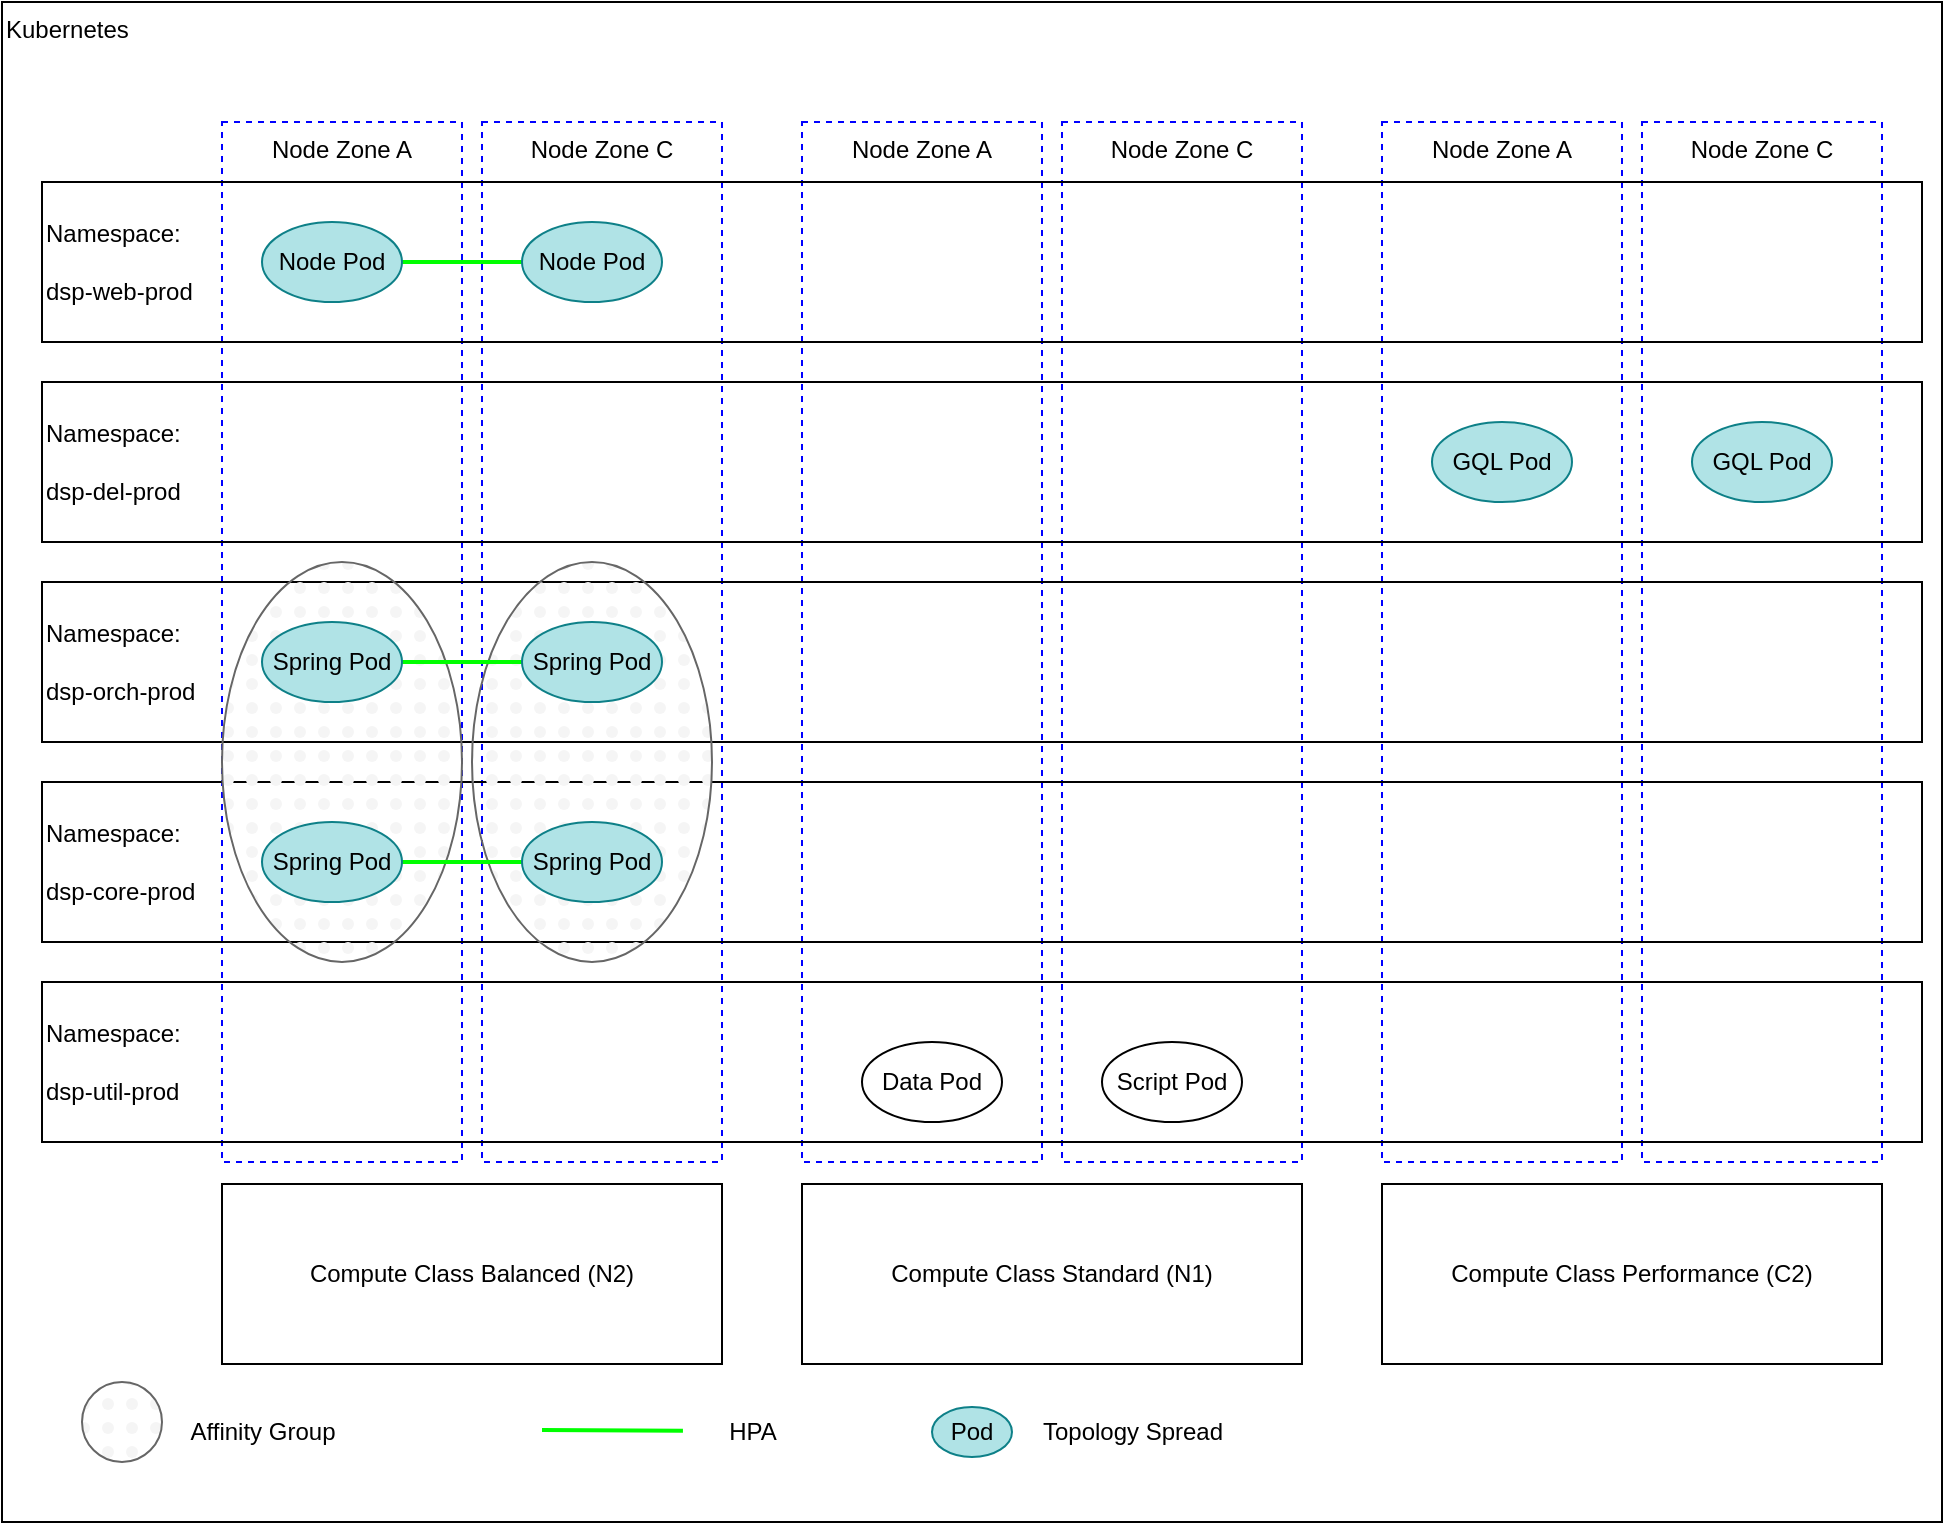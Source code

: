 <mxfile version="27.0.4" pages="2">
  <diagram name="general" id="eKHQWl-Uu4aiE2fwnmNP">
    <mxGraphModel dx="2276" dy="777" grid="1" gridSize="10" guides="1" tooltips="1" connect="1" arrows="1" fold="1" page="1" pageScale="1" pageWidth="850" pageHeight="1100" math="0" shadow="0">
      <root>
        <mxCell id="0" />
        <mxCell id="1" parent="0" />
        <mxCell id="e1VkLTGekNbkwNWICjM8-1" value="Kubernetes" style="rounded=0;whiteSpace=wrap;html=1;fillColor=none;align=left;verticalAlign=top;" vertex="1" parent="1">
          <mxGeometry x="-40" y="110" width="970" height="760" as="geometry" />
        </mxCell>
        <mxCell id="e1VkLTGekNbkwNWICjM8-2" value="Compute Class Balanced (N2)" style="rounded=0;whiteSpace=wrap;html=1;" vertex="1" parent="1">
          <mxGeometry x="70" y="701" width="250" height="90" as="geometry" />
        </mxCell>
        <mxCell id="e1VkLTGekNbkwNWICjM8-3" value="Compute Class Standard (N1)" style="rounded=0;whiteSpace=wrap;html=1;" vertex="1" parent="1">
          <mxGeometry x="360" y="701" width="250" height="90" as="geometry" />
        </mxCell>
        <mxCell id="e1VkLTGekNbkwNWICjM8-4" value="Compute Class Performance (C2)" style="rounded=0;whiteSpace=wrap;html=1;" vertex="1" parent="1">
          <mxGeometry x="650" y="701" width="250" height="90" as="geometry" />
        </mxCell>
        <mxCell id="e1VkLTGekNbkwNWICjM8-6" value="Node Zone A" style="rounded=0;whiteSpace=wrap;html=1;dashed=1;strokeColor=#0000FF;verticalAlign=top;" vertex="1" parent="1">
          <mxGeometry x="70" y="170" width="120" height="520" as="geometry" />
        </mxCell>
        <mxCell id="e1VkLTGekNbkwNWICjM8-7" value="Node Zone C" style="rounded=0;whiteSpace=wrap;html=1;dashed=1;strokeColor=#0000FF;verticalAlign=top;" vertex="1" parent="1">
          <mxGeometry x="200" y="170" width="120" height="520" as="geometry" />
        </mxCell>
        <mxCell id="e1VkLTGekNbkwNWICjM8-8" value="Node Zone A" style="rounded=0;whiteSpace=wrap;html=1;dashed=1;strokeColor=#0000FF;verticalAlign=top;" vertex="1" parent="1">
          <mxGeometry x="360" y="170" width="120" height="520" as="geometry" />
        </mxCell>
        <mxCell id="e1VkLTGekNbkwNWICjM8-9" value="Node Zone C" style="rounded=0;whiteSpace=wrap;html=1;dashed=1;strokeColor=#0000FF;verticalAlign=top;" vertex="1" parent="1">
          <mxGeometry x="490" y="170" width="120" height="520" as="geometry" />
        </mxCell>
        <mxCell id="e1VkLTGekNbkwNWICjM8-10" value="Node Zone A" style="rounded=0;whiteSpace=wrap;html=1;dashed=1;strokeColor=#0000FF;verticalAlign=top;" vertex="1" parent="1">
          <mxGeometry x="650" y="170" width="120" height="520" as="geometry" />
        </mxCell>
        <mxCell id="e1VkLTGekNbkwNWICjM8-11" value="Node Zone C" style="rounded=0;whiteSpace=wrap;html=1;dashed=1;strokeColor=#0000FF;verticalAlign=top;" vertex="1" parent="1">
          <mxGeometry x="780" y="170" width="120" height="520" as="geometry" />
        </mxCell>
        <mxCell id="e1VkLTGekNbkwNWICjM8-12" value="Namespace:&lt;div&gt;&lt;br&gt;&lt;/div&gt;&lt;div&gt;dsp-web-prod&lt;/div&gt;" style="rounded=0;whiteSpace=wrap;html=1;fillColor=none;align=left;" vertex="1" parent="1">
          <mxGeometry x="-20" y="200" width="940" height="80" as="geometry" />
        </mxCell>
        <mxCell id="e1VkLTGekNbkwNWICjM8-13" value="Namespace:&lt;div&gt;&lt;br&gt;&lt;/div&gt;&lt;div&gt;dsp-del-prod&lt;/div&gt;" style="rounded=0;whiteSpace=wrap;html=1;fillColor=none;align=left;" vertex="1" parent="1">
          <mxGeometry x="-20" y="300" width="940" height="80" as="geometry" />
        </mxCell>
        <mxCell id="e1VkLTGekNbkwNWICjM8-14" value="Namespace:&lt;div&gt;&lt;br&gt;&lt;/div&gt;&lt;div&gt;dsp-orch-prod&lt;/div&gt;" style="rounded=0;whiteSpace=wrap;html=1;fillColor=none;align=left;" vertex="1" parent="1">
          <mxGeometry x="-20" y="400" width="940" height="80" as="geometry" />
        </mxCell>
        <mxCell id="e1VkLTGekNbkwNWICjM8-15" value="Namespace:&lt;div&gt;&lt;br&gt;&lt;/div&gt;&lt;div&gt;dsp-core-prod&lt;/div&gt;" style="rounded=0;whiteSpace=wrap;html=1;fillColor=none;align=left;" vertex="1" parent="1">
          <mxGeometry x="-20" y="500" width="940" height="80" as="geometry" />
        </mxCell>
        <mxCell id="e1VkLTGekNbkwNWICjM8-16" value="Namespace:&lt;div&gt;&lt;br&gt;&lt;/div&gt;&lt;div&gt;dsp-util-prod&lt;/div&gt;" style="rounded=0;whiteSpace=wrap;html=1;fillColor=none;align=left;" vertex="1" parent="1">
          <mxGeometry x="-20" y="600" width="940" height="80" as="geometry" />
        </mxCell>
        <mxCell id="e1VkLTGekNbkwNWICjM8-18" value="GQL Pod" style="ellipse;whiteSpace=wrap;html=1;fillColor=#b0e3e6;strokeColor=#0e8088;" vertex="1" parent="1">
          <mxGeometry x="805" y="320" width="70" height="40" as="geometry" />
        </mxCell>
        <mxCell id="e1VkLTGekNbkwNWICjM8-19" value="GQL Pod" style="ellipse;whiteSpace=wrap;html=1;fillColor=#b0e3e6;strokeColor=#0e8088;" vertex="1" parent="1">
          <mxGeometry x="675" y="320" width="70" height="40" as="geometry" />
        </mxCell>
        <mxCell id="e1VkLTGekNbkwNWICjM8-22" style="edgeStyle=orthogonalEdgeStyle;rounded=0;orthogonalLoop=1;jettySize=auto;html=1;exitX=1;exitY=0.5;exitDx=0;exitDy=0;entryX=0;entryY=0.5;entryDx=0;entryDy=0;endArrow=none;startFill=0;strokeWidth=2;strokeColor=#00FF00;" edge="1" parent="1" source="e1VkLTGekNbkwNWICjM8-20" target="e1VkLTGekNbkwNWICjM8-21">
          <mxGeometry relative="1" as="geometry" />
        </mxCell>
        <mxCell id="e1VkLTGekNbkwNWICjM8-21" value="Node Pod" style="ellipse;whiteSpace=wrap;html=1;fillColor=#b0e3e6;strokeColor=#0e8088;" vertex="1" parent="1">
          <mxGeometry x="220" y="220" width="70" height="40" as="geometry" />
        </mxCell>
        <mxCell id="e1VkLTGekNbkwNWICjM8-36" value="" style="ellipse;whiteSpace=wrap;html=1;fillColor=#f5f5f5;fontColor=#333333;strokeColor=#666666;fillStyle=dots;" vertex="1" parent="1">
          <mxGeometry x="70" y="390" width="120" height="200" as="geometry" />
        </mxCell>
        <mxCell id="e1VkLTGekNbkwNWICjM8-28" value="Script Pod" style="ellipse;whiteSpace=wrap;html=1;" vertex="1" parent="1">
          <mxGeometry x="510" y="630" width="70" height="40" as="geometry" />
        </mxCell>
        <mxCell id="e1VkLTGekNbkwNWICjM8-37" value="" style="ellipse;whiteSpace=wrap;html=1;fillColor=#f5f5f5;fontColor=#333333;strokeColor=#666666;fillStyle=dots;" vertex="1" parent="1">
          <mxGeometry x="195" y="390" width="120" height="200" as="geometry" />
        </mxCell>
        <mxCell id="e1VkLTGekNbkwNWICjM8-29" value="Data Pod" style="ellipse;whiteSpace=wrap;html=1;" vertex="1" parent="1">
          <mxGeometry x="390" y="630" width="70" height="40" as="geometry" />
        </mxCell>
        <mxCell id="e1VkLTGekNbkwNWICjM8-20" value="Node Pod" style="ellipse;whiteSpace=wrap;html=1;fillColor=#b0e3e6;strokeColor=#0e8088;" vertex="1" parent="1">
          <mxGeometry x="90" y="220" width="70" height="40" as="geometry" />
        </mxCell>
        <mxCell id="e1VkLTGekNbkwNWICjM8-34" style="edgeStyle=orthogonalEdgeStyle;rounded=0;orthogonalLoop=1;jettySize=auto;html=1;exitX=1;exitY=0.5;exitDx=0;exitDy=0;endArrow=none;startFill=0;strokeWidth=2;strokeColor=#00FF00;" edge="1" parent="1" source="e1VkLTGekNbkwNWICjM8-26" target="e1VkLTGekNbkwNWICjM8-31">
          <mxGeometry relative="1" as="geometry" />
        </mxCell>
        <mxCell id="e1VkLTGekNbkwNWICjM8-26" value="Spring Pod" style="ellipse;whiteSpace=wrap;html=1;fillColor=#b0e3e6;strokeColor=#0e8088;" vertex="1" parent="1">
          <mxGeometry x="90" y="420" width="70" height="40" as="geometry" />
        </mxCell>
        <mxCell id="e1VkLTGekNbkwNWICjM8-33" style="edgeStyle=orthogonalEdgeStyle;rounded=0;orthogonalLoop=1;jettySize=auto;html=1;exitX=1;exitY=0.5;exitDx=0;exitDy=0;entryX=0;entryY=0.5;entryDx=0;entryDy=0;endArrow=none;startFill=0;strokeWidth=2;strokeColor=#00FF00;" edge="1" parent="1" source="e1VkLTGekNbkwNWICjM8-27" target="e1VkLTGekNbkwNWICjM8-32">
          <mxGeometry relative="1" as="geometry" />
        </mxCell>
        <mxCell id="e1VkLTGekNbkwNWICjM8-27" value="Spring Pod" style="ellipse;whiteSpace=wrap;html=1;fillColor=#b0e3e6;strokeColor=#0e8088;" vertex="1" parent="1">
          <mxGeometry x="90" y="520" width="70" height="40" as="geometry" />
        </mxCell>
        <mxCell id="e1VkLTGekNbkwNWICjM8-31" value="Spring Pod" style="ellipse;whiteSpace=wrap;html=1;fillColor=#b0e3e6;strokeColor=#0e8088;" vertex="1" parent="1">
          <mxGeometry x="220" y="420" width="70" height="40" as="geometry" />
        </mxCell>
        <mxCell id="e1VkLTGekNbkwNWICjM8-32" value="Spring Pod" style="ellipse;whiteSpace=wrap;html=1;fillColor=#b0e3e6;strokeColor=#0e8088;" vertex="1" parent="1">
          <mxGeometry x="220" y="520" width="70" height="40" as="geometry" />
        </mxCell>
        <mxCell id="e1VkLTGekNbkwNWICjM8-38" value="" style="ellipse;whiteSpace=wrap;html=1;fillColor=#f5f5f5;fontColor=#333333;strokeColor=#666666;fillStyle=dots;" vertex="1" parent="1">
          <mxGeometry y="800" width="40" height="40" as="geometry" />
        </mxCell>
        <mxCell id="e1VkLTGekNbkwNWICjM8-39" value="Affinity Group" style="text;html=1;align=center;verticalAlign=middle;resizable=0;points=[];autosize=1;strokeColor=none;fillColor=none;" vertex="1" parent="1">
          <mxGeometry x="40" y="810" width="100" height="30" as="geometry" />
        </mxCell>
        <mxCell id="e1VkLTGekNbkwNWICjM8-40" value="" style="endArrow=none;html=1;rounded=0;entryX=0.351;entryY=0.961;entryDx=0;entryDy=0;entryPerimeter=0;strokeColor=#00FF00;strokeWidth=2;" edge="1" parent="1">
          <mxGeometry width="50" height="50" relative="1" as="geometry">
            <mxPoint x="230" y="824" as="sourcePoint" />
            <mxPoint x="300.47" y="824.36" as="targetPoint" />
          </mxGeometry>
        </mxCell>
        <mxCell id="e1VkLTGekNbkwNWICjM8-41" value="HPA" style="text;html=1;align=center;verticalAlign=middle;resizable=0;points=[];autosize=1;strokeColor=none;fillColor=none;" vertex="1" parent="1">
          <mxGeometry x="310" y="810" width="50" height="30" as="geometry" />
        </mxCell>
        <mxCell id="e1VkLTGekNbkwNWICjM8-42" value="Pod" style="ellipse;whiteSpace=wrap;html=1;fillColor=#b0e3e6;strokeColor=#0e8088;" vertex="1" parent="1">
          <mxGeometry x="425" y="812.5" width="40" height="25" as="geometry" />
        </mxCell>
        <mxCell id="e1VkLTGekNbkwNWICjM8-43" value="Topology Spread" style="text;html=1;align=center;verticalAlign=middle;resizable=0;points=[];autosize=1;strokeColor=none;fillColor=none;" vertex="1" parent="1">
          <mxGeometry x="470" y="810" width="110" height="30" as="geometry" />
        </mxCell>
      </root>
    </mxGraphModel>
  </diagram>
  <diagram id="kbC4z21ot8EY-zVPjOLZ" name="dstof">
    <mxGraphModel dx="1434" dy="750" grid="1" gridSize="10" guides="1" tooltips="1" connect="1" arrows="1" fold="1" page="1" pageScale="1" pageWidth="850" pageHeight="1100" math="0" shadow="0">
      <root>
        <mxCell id="0" />
        <mxCell id="1" parent="0" />
        <mxCell id="eh9yhnDu4gE9F6cNk2h8-1" value="Cluster: Digital Store of the Future Production" style="rounded=0;whiteSpace=wrap;html=1;verticalAlign=top;align=right;" vertex="1" parent="1">
          <mxGeometry x="40" y="120" width="760" height="520" as="geometry" />
        </mxCell>
        <mxCell id="eh9yhnDu4gE9F6cNk2h8-2" value="Web Frontend" style="rounded=0;whiteSpace=wrap;html=1;verticalAlign=top;align=center;" vertex="1" parent="1">
          <mxGeometry x="240" y="180" width="530" height="60" as="geometry" />
        </mxCell>
        <mxCell id="eh9yhnDu4gE9F6cNk2h8-3" value="Digital Experience Layer" style="rounded=0;whiteSpace=wrap;html=1;verticalAlign=top;align=center;" vertex="1" parent="1">
          <mxGeometry x="240" y="260" width="530" height="60" as="geometry" />
        </mxCell>
        <mxCell id="eh9yhnDu4gE9F6cNk2h8-4" value="Domain/Orchestration Layer" style="rounded=0;whiteSpace=wrap;html=1;verticalAlign=top;align=center;" vertex="1" parent="1">
          <mxGeometry x="240" y="350" width="530" height="60" as="geometry" />
        </mxCell>
        <mxCell id="eh9yhnDu4gE9F6cNk2h8-5" value="Core Layer&lt;br&gt;&lt;br&gt;" style="rounded=0;whiteSpace=wrap;html=1;verticalAlign=top;align=center;" vertex="1" parent="1">
          <mxGeometry x="240" y="440" width="530" height="60" as="geometry" />
        </mxCell>
        <mxCell id="eh9yhnDu4gE9F6cNk2h8-7" value="Node Pool 1 = DXL Optimized" style="rounded=0;whiteSpace=wrap;html=1;" vertex="1" parent="1">
          <mxGeometry x="70" y="540" width="200" height="90" as="geometry" />
        </mxCell>
        <mxCell id="eh9yhnDu4gE9F6cNk2h8-10" value="Node Pool 2 = General Purpose" style="rounded=0;whiteSpace=wrap;html=1;" vertex="1" parent="1">
          <mxGeometry x="315" y="540" width="200" height="90" as="geometry" />
        </mxCell>
        <mxCell id="eh9yhnDu4gE9F6cNk2h8-11" value="Node Pool 3 = General Purpose w/Service Mesh" style="rounded=0;whiteSpace=wrap;html=1;" vertex="1" parent="1">
          <mxGeometry x="560" y="540" width="200" height="90" as="geometry" />
        </mxCell>
        <mxCell id="eh9yhnDu4gE9F6cNk2h8-18" value="Quota = Small and Guaranteed&lt;br&gt;Node Selector = Pool 2&lt;br&gt;Anti-affinity = Web Frontend" style="text;html=1;align=left;verticalAlign=middle;resizable=0;points=[];autosize=1;strokeColor=none;fillColor=none;" vertex="1" parent="1">
          <mxGeometry x="45" y="180" width="190" height="60" as="geometry" />
        </mxCell>
        <mxCell id="eh9yhnDu4gE9F6cNk2h8-19" value="Quota = Large and Guaranteed&lt;br&gt;Node Selector = Pool 1&lt;br&gt;Anti-affinity = DXL" style="text;html=1;align=left;verticalAlign=middle;resizable=0;points=[];autosize=1;strokeColor=none;fillColor=none;" vertex="1" parent="1">
          <mxGeometry x="45" y="260" width="190" height="60" as="geometry" />
        </mxCell>
        <mxCell id="eh9yhnDu4gE9F6cNk2h8-20" value="Quota = Medium and Burstable&lt;br&gt;Node Selector = Pool 3" style="text;html=1;align=left;verticalAlign=middle;resizable=0;points=[];autosize=1;strokeColor=none;fillColor=none;" vertex="1" parent="1">
          <mxGeometry x="45" y="360" width="190" height="40" as="geometry" />
        </mxCell>
        <mxCell id="eh9yhnDu4gE9F6cNk2h8-21" value="Quota = Large and Burstable&lt;br&gt;Node Selector = Pool 3" style="text;html=1;align=left;verticalAlign=middle;resizable=0;points=[];autosize=1;strokeColor=none;fillColor=none;" vertex="1" parent="1">
          <mxGeometry x="45" y="450" width="180" height="40" as="geometry" />
        </mxCell>
        <mxCell id="eh9yhnDu4gE9F6cNk2h8-29" value="" style="sketch=0;html=1;dashed=0;whitespace=wrap;fillColor=#2875E2;strokeColor=#ffffff;points=[[0.005,0.63,0],[0.1,0.2,0],[0.9,0.2,0],[0.5,0,0],[0.995,0.63,0],[0.72,0.99,0],[0.5,1,0],[0.28,0.99,0]];verticalLabelPosition=bottom;align=center;verticalAlign=top;shape=mxgraph.kubernetes.icon;prIcon=ns" vertex="1" parent="1">
          <mxGeometry x="240" y="440" width="37" height="40" as="geometry" />
        </mxCell>
        <mxCell id="eh9yhnDu4gE9F6cNk2h8-30" value="" style="sketch=0;html=1;dashed=0;whitespace=wrap;fillColor=#2875E2;strokeColor=#ffffff;points=[[0.005,0.63,0],[0.1,0.2,0],[0.9,0.2,0],[0.5,0,0],[0.995,0.63,0],[0.72,0.99,0],[0.5,1,0],[0.28,0.99,0]];verticalLabelPosition=bottom;align=center;verticalAlign=top;shape=mxgraph.kubernetes.icon;prIcon=ns" vertex="1" parent="1">
          <mxGeometry x="240" y="350" width="37" height="40" as="geometry" />
        </mxCell>
        <mxCell id="eh9yhnDu4gE9F6cNk2h8-31" value="" style="sketch=0;html=1;dashed=0;whitespace=wrap;fillColor=#2875E2;strokeColor=#ffffff;points=[[0.005,0.63,0],[0.1,0.2,0],[0.9,0.2,0],[0.5,0,0],[0.995,0.63,0],[0.72,0.99,0],[0.5,1,0],[0.28,0.99,0]];verticalLabelPosition=bottom;align=center;verticalAlign=top;shape=mxgraph.kubernetes.icon;prIcon=ns" vertex="1" parent="1">
          <mxGeometry x="240" y="260" width="37" height="40" as="geometry" />
        </mxCell>
        <mxCell id="eh9yhnDu4gE9F6cNk2h8-32" value="" style="sketch=0;html=1;dashed=0;whitespace=wrap;fillColor=#2875E2;strokeColor=#ffffff;points=[[0.005,0.63,0],[0.1,0.2,0],[0.9,0.2,0],[0.5,0,0],[0.995,0.63,0],[0.72,0.99,0],[0.5,1,0],[0.28,0.99,0]];verticalLabelPosition=bottom;align=center;verticalAlign=top;shape=mxgraph.kubernetes.icon;prIcon=ns" vertex="1" parent="1">
          <mxGeometry x="240" y="180" width="37" height="40" as="geometry" />
        </mxCell>
        <mxCell id="eh9yhnDu4gE9F6cNk2h8-33" value="Key Points&lt;br&gt;&lt;br&gt;&lt;div style=&quot;&quot;&gt;&lt;span style=&quot;background-color: initial;&quot;&gt;1. Cluster resources should not be shared across testing and live production traffic.&amp;nbsp;&lt;/span&gt;&lt;span style=&quot;background-color: initial;&quot;&gt;Testing puts stress on production infrastructure, needs to be segregated.&lt;/span&gt;&lt;/div&gt;&lt;div style=&quot;&quot;&gt;&lt;span style=&quot;background-color: initial;&quot;&gt;2. Namespaces should segregate &#39;application&#39; or domain; as-well-as release environment (e.g. QA and Stress).&amp;nbsp;&lt;/span&gt;&lt;/div&gt;&lt;div style=&quot;&quot;&gt;&lt;span style=&quot;background-color: initial;&quot;&gt;3. Namespaces are assigned quotas that enforce a particular resource QoS (e.q. and prevent run-away configurations or pods.&lt;/span&gt;&lt;/div&gt;&lt;div style=&quot;&quot;&gt;&lt;span style=&quot;background-color: initial;&quot;&gt;4. Node selectors are defined per namespace to place workloads on the appropriate node type.&amp;nbsp;&lt;/span&gt;&lt;/div&gt;&lt;div style=&quot;&quot;&gt;&lt;span style=&quot;background-color: initial;&quot;&gt;&lt;span style=&quot;white-space: pre;&quot;&gt;&#x9;&lt;/span&gt;A.. Example: More expensive compute for GPU or remove need to have Istio daemons on each node.&amp;nbsp;&lt;/span&gt;&lt;span style=&quot;background-color: initial;&quot;&gt;&amp;nbsp;&lt;/span&gt;&lt;/div&gt;&lt;div style=&quot;&quot;&gt;&lt;span style=&quot;background-color: initial;&quot;&gt;5. HPAs should be used by each deployment and defined using common metrics; custom metrics can be used but need to be thoroughly tested.&lt;/span&gt;&lt;/div&gt;&lt;div style=&quot;&quot;&gt;&lt;span style=&quot;background-color: initial;&quot;&gt;6. VPAs should be used where HPA scaling needs additional startup considerations.&amp;nbsp;&lt;/span&gt;&lt;/div&gt;&lt;div style=&quot;&quot;&gt;&lt;span style=&quot;background-color: initial;&quot;&gt;&lt;br&gt;&lt;/span&gt;&lt;/div&gt;" style="text;html=1;align=left;verticalAlign=middle;resizable=0;points=[];autosize=1;strokeColor=none;fillColor=none;" vertex="1" parent="1">
          <mxGeometry y="650" width="850" height="160" as="geometry" />
        </mxCell>
        <mxCell id="eh9yhnDu4gE9F6cNk2h8-34" value="" style="sketch=0;html=1;dashed=0;whitespace=wrap;fillColor=#2875E2;strokeColor=#ffffff;points=[[0.005,0.63,0],[0.1,0.2,0],[0.9,0.2,0],[0.5,0,0],[0.995,0.63,0],[0.72,0.99,0],[0.5,1,0],[0.28,0.99,0]];verticalLabelPosition=bottom;align=center;verticalAlign=top;shape=mxgraph.kubernetes.icon;prIcon=node" vertex="1" parent="1">
          <mxGeometry x="240" y="540" width="30" height="30" as="geometry" />
        </mxCell>
        <mxCell id="eh9yhnDu4gE9F6cNk2h8-36" value="" style="sketch=0;html=1;dashed=0;whitespace=wrap;fillColor=#2875E2;strokeColor=#ffffff;points=[[0.005,0.63,0],[0.1,0.2,0],[0.9,0.2,0],[0.5,0,0],[0.995,0.63,0],[0.72,0.99,0],[0.5,1,0],[0.28,0.99,0]];verticalLabelPosition=bottom;align=center;verticalAlign=top;shape=mxgraph.kubernetes.icon;prIcon=node" vertex="1" parent="1">
          <mxGeometry x="730" y="540" width="30" height="30" as="geometry" />
        </mxCell>
        <mxCell id="eh9yhnDu4gE9F6cNk2h8-37" value="" style="sketch=0;html=1;dashed=0;whitespace=wrap;fillColor=#2875E2;strokeColor=#ffffff;points=[[0.005,0.63,0],[0.1,0.2,0],[0.9,0.2,0],[0.5,0,0],[0.995,0.63,0],[0.72,0.99,0],[0.5,1,0],[0.28,0.99,0]];verticalLabelPosition=bottom;align=center;verticalAlign=top;shape=mxgraph.kubernetes.icon;prIcon=node" vertex="1" parent="1">
          <mxGeometry x="485" y="540" width="30" height="30" as="geometry" />
        </mxCell>
        <mxCell id="eh9yhnDu4gE9F6cNk2h8-39" value="HPA per deployment" style="rounded=1;whiteSpace=wrap;html=1;fillColor=#eeeeee;strokeColor=#36393d;" vertex="1" parent="1">
          <mxGeometry x="350" y="200" width="80" height="30" as="geometry" />
        </mxCell>
        <mxCell id="eh9yhnDu4gE9F6cNk2h8-40" value="HPA per deployment" style="rounded=1;whiteSpace=wrap;html=1;fillColor=#eeeeee;strokeColor=#36393d;" vertex="1" parent="1">
          <mxGeometry x="350" y="280" width="80" height="30" as="geometry" />
        </mxCell>
        <mxCell id="eh9yhnDu4gE9F6cNk2h8-41" value="HPA per deployment" style="rounded=1;whiteSpace=wrap;html=1;fillColor=#eeeeee;strokeColor=#36393d;" vertex="1" parent="1">
          <mxGeometry x="350" y="370" width="80" height="30" as="geometry" />
        </mxCell>
        <mxCell id="eh9yhnDu4gE9F6cNk2h8-42" value="HPA per deployment" style="rounded=1;whiteSpace=wrap;html=1;fillColor=#eeeeee;strokeColor=#36393d;" vertex="1" parent="1">
          <mxGeometry x="350" y="460" width="80" height="30" as="geometry" />
        </mxCell>
        <mxCell id="eh9yhnDu4gE9F6cNk2h8-43" value="VPA per deployment" style="rounded=1;whiteSpace=wrap;html=1;fillColor=#eeeeee;strokeColor=#36393d;" vertex="1" parent="1">
          <mxGeometry x="570" y="280" width="80" height="30" as="geometry" />
        </mxCell>
      </root>
    </mxGraphModel>
  </diagram>
</mxfile>

